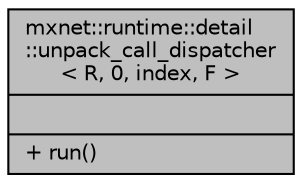 digraph "mxnet::runtime::detail::unpack_call_dispatcher&lt; R, 0, index, F &gt;"
{
 // LATEX_PDF_SIZE
  edge [fontname="Helvetica",fontsize="10",labelfontname="Helvetica",labelfontsize="10"];
  node [fontname="Helvetica",fontsize="10",shape=record];
  Node1 [label="{mxnet::runtime::detail\l::unpack_call_dispatcher\l\< R, 0, index, F \>\n||+ run()\l}",height=0.2,width=0.4,color="black", fillcolor="grey75", style="filled", fontcolor="black",tooltip=" "];
}

